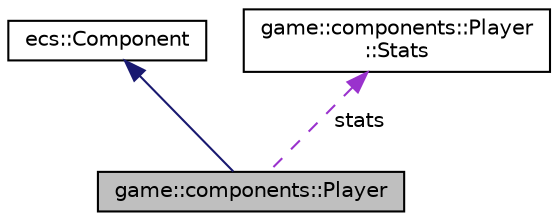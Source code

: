 digraph "game::components::Player"
{
 // LATEX_PDF_SIZE
  edge [fontname="Helvetica",fontsize="10",labelfontname="Helvetica",labelfontsize="10"];
  node [fontname="Helvetica",fontsize="10",shape=record];
  Node1 [label="game::components::Player",height=0.2,width=0.4,color="black", fillcolor="grey75", style="filled", fontcolor="black",tooltip="Player marker."];
  Node2 -> Node1 [dir="back",color="midnightblue",fontsize="10",style="solid",fontname="Helvetica"];
  Node2 [label="ecs::Component",height=0.2,width=0.4,color="black", fillcolor="white", style="filled",URL="$classecs_1_1_component.html",tooltip="The base component type, all components must inherit from Component."];
  Node3 -> Node1 [dir="back",color="darkorchid3",fontsize="10",style="dashed",label=" stats" ,fontname="Helvetica"];
  Node3 [label="game::components::Player\l::Stats",height=0.2,width=0.4,color="black", fillcolor="white", style="filled",URL="$structgame_1_1components_1_1_player_1_1_stats.html",tooltip=" "];
}
